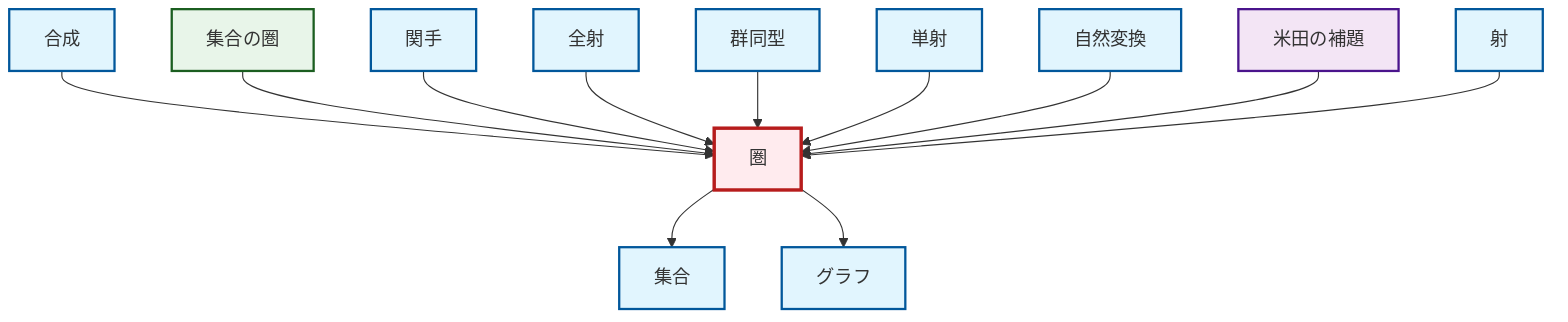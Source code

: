 graph TD
    classDef definition fill:#e1f5fe,stroke:#01579b,stroke-width:2px
    classDef theorem fill:#f3e5f5,stroke:#4a148c,stroke-width:2px
    classDef axiom fill:#fff3e0,stroke:#e65100,stroke-width:2px
    classDef example fill:#e8f5e9,stroke:#1b5e20,stroke-width:2px
    classDef current fill:#ffebee,stroke:#b71c1c,stroke-width:3px
    def-graph["グラフ"]:::definition
    thm-yoneda["米田の補題"]:::theorem
    def-isomorphism["群同型"]:::definition
    def-functor["関手"]:::definition
    ex-set-category["集合の圏"]:::example
    def-natural-transformation["自然変換"]:::definition
    def-epimorphism["全射"]:::definition
    def-morphism["射"]:::definition
    def-composition["合成"]:::definition
    def-monomorphism["単射"]:::definition
    def-set["集合"]:::definition
    def-category["圏"]:::definition
    def-composition --> def-category
    ex-set-category --> def-category
    def-functor --> def-category
    def-epimorphism --> def-category
    def-isomorphism --> def-category
    def-category --> def-set
    def-monomorphism --> def-category
    def-natural-transformation --> def-category
    def-category --> def-graph
    thm-yoneda --> def-category
    def-morphism --> def-category
    class def-category current